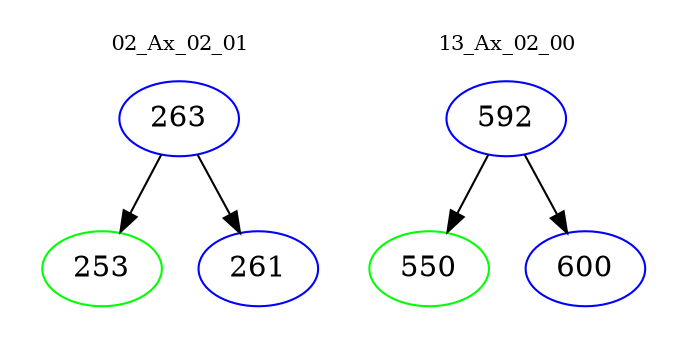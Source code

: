 digraph{
subgraph cluster_0 {
color = white
label = "02_Ax_02_01";
fontsize=10;
T0_263 [label="263", color="blue"]
T0_263 -> T0_253 [color="black"]
T0_253 [label="253", color="green"]
T0_263 -> T0_261 [color="black"]
T0_261 [label="261", color="blue"]
}
subgraph cluster_1 {
color = white
label = "13_Ax_02_00";
fontsize=10;
T1_592 [label="592", color="blue"]
T1_592 -> T1_550 [color="black"]
T1_550 [label="550", color="green"]
T1_592 -> T1_600 [color="black"]
T1_600 [label="600", color="blue"]
}
}
